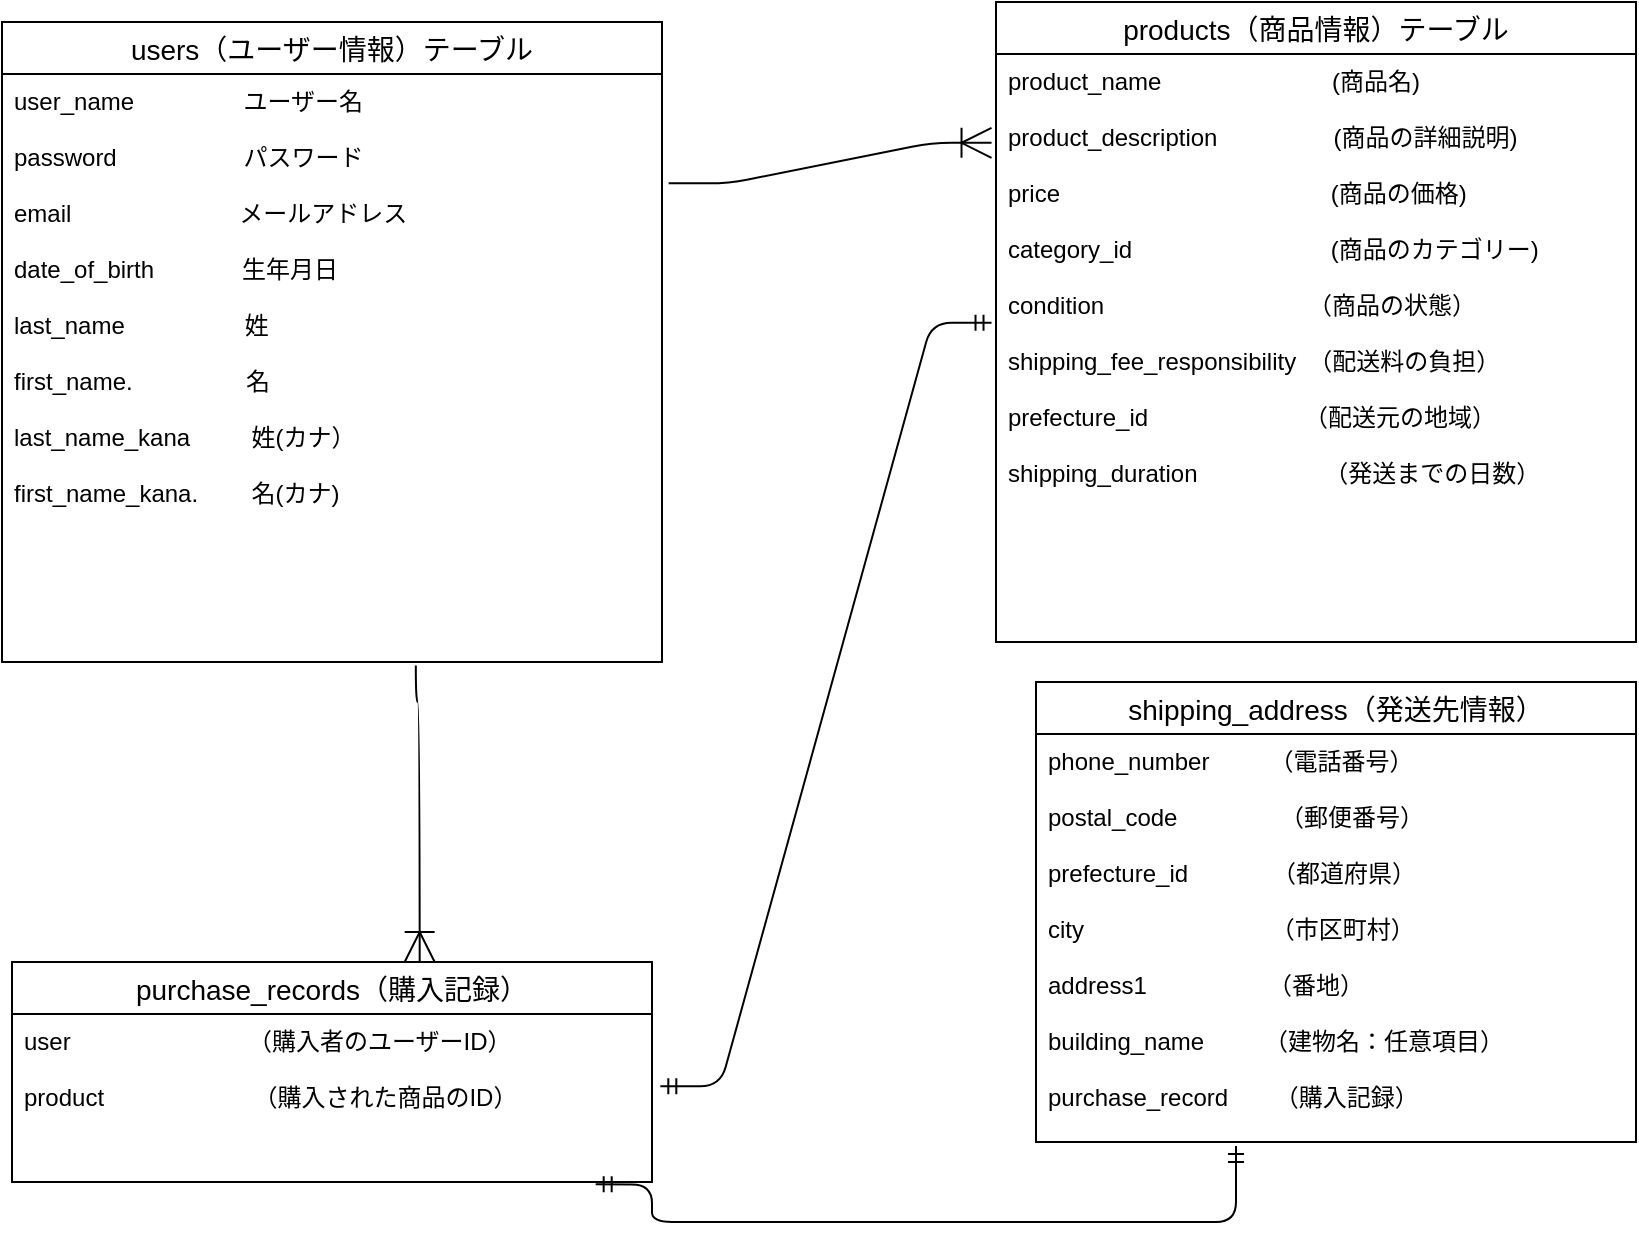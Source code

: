 <mxfile>
    <diagram id="v0YlA0dP-N5IMCv0QfV_" name="ページ1">
        <mxGraphModel dx="915" dy="742" grid="1" gridSize="10" guides="1" tooltips="1" connect="1" arrows="1" fold="1" page="1" pageScale="1" pageWidth="827" pageHeight="1169" background="none" math="0" shadow="0">
            <root>
                <mxCell id="0"/>
                <mxCell id="1" parent="0"/>
                <mxCell id="0TXazy07Ehx4mwPmTE5N-10" style="edgeStyle=none;html=1;exitX=0.75;exitY=0;exitDx=0;exitDy=0;entryX=0.75;entryY=0;entryDx=0;entryDy=0;" edge="1" parent="1">
                    <mxGeometry relative="1" as="geometry">
                        <mxPoint x="220" y="80" as="targetPoint"/>
                        <mxPoint x="220" y="80" as="sourcePoint"/>
                    </mxGeometry>
                </mxCell>
                <mxCell id="0TXazy07Ehx4mwPmTE5N-13" value="users（ユーザー情報）テーブル" style="swimlane;fontStyle=0;childLayout=stackLayout;horizontal=1;startSize=26;horizontalStack=0;resizeParent=1;resizeParentMax=0;resizeLast=0;collapsible=1;marginBottom=0;align=center;fontSize=14;labelBackgroundColor=none;fillColor=default;" vertex="1" parent="1">
                    <mxGeometry x="10" y="20" width="330" height="320" as="geometry"/>
                </mxCell>
                <mxCell id="0TXazy07Ehx4mwPmTE5N-16" value="user_name 　　　　 ユーザー名&#10;&#10;password 　　　　　パスワード&#10;&#10;email　　　　　　　メールアドレス&#10;&#10;date_of_birth     　　 生年月日&#10;　&#10;last_name　　　　　姓&#10;&#10;first_name.                 名&#10;&#10;last_name_kana　　  姓(カナ）&#10;&#10;first_name_kana.        名(カナ)&#10;" style="text;strokeColor=none;fillColor=none;spacingLeft=4;spacingRight=4;overflow=hidden;rotatable=0;points=[[0,0.5],[1,0.5]];portConstraint=eastwest;fontSize=12;" vertex="1" parent="0TXazy07Ehx4mwPmTE5N-13">
                    <mxGeometry y="26" width="330" height="294" as="geometry"/>
                </mxCell>
                <mxCell id="0TXazy07Ehx4mwPmTE5N-17" value="products（商品情報）テーブル" style="swimlane;fontStyle=0;childLayout=stackLayout;horizontal=1;startSize=26;horizontalStack=0;resizeParent=1;resizeParentMax=0;resizeLast=0;collapsible=1;marginBottom=0;align=center;fontSize=14;labelBackgroundColor=none;strokeColor=default;fillColor=default;" vertex="1" parent="1">
                    <mxGeometry x="507" y="10" width="320" height="320" as="geometry"/>
                </mxCell>
                <mxCell id="0TXazy07Ehx4mwPmTE5N-18" value="product_name 　　　　  　　 (商品名)&#10;&#10;product_description 　　　　  (商品の詳細説明)&#10;&#10;price 　　　　　　　　　　　(商品の価格)&#10;　　&#10;category_id　　　　　　　　 (商品のカテゴリー)&#10;&#10;condition　　　　　　　　　（商品の状態）&#10;&#10;shipping_fee_responsibility　（配送料の負担）&#10;&#10;prefecture_id　　　　　　　（配送元の地域）&#10;&#10;shipping_duration　　　　　 （発送までの日数）　" style="text;strokeColor=default;fillColor=none;spacingLeft=4;spacingRight=4;overflow=hidden;rotatable=0;points=[[0,0.5],[1,0.5]];portConstraint=eastwest;fontSize=12;labelBackgroundColor=none;labelBorderColor=none;" vertex="1" parent="0TXazy07Ehx4mwPmTE5N-17">
                    <mxGeometry y="26" width="320" height="294" as="geometry"/>
                </mxCell>
                <mxCell id="0TXazy07Ehx4mwPmTE5N-25" value="shipping_address（発送先情報）" style="swimlane;fontStyle=0;childLayout=stackLayout;horizontal=1;startSize=26;horizontalStack=0;resizeParent=1;resizeParentMax=0;resizeLast=0;collapsible=1;marginBottom=0;align=center;fontSize=14;labelBackgroundColor=none;labelBorderColor=none;strokeColor=default;fillColor=default;" vertex="1" parent="1">
                    <mxGeometry x="527" y="350" width="300" height="230" as="geometry"/>
                </mxCell>
                <mxCell id="0TXazy07Ehx4mwPmTE5N-27" value="phone_number　　　（電話番号）&#10;&#10;postal_code　　　　 （郵便番号）&#10;&#10;prefecture_id　　　　（都道府県）&#10;&#10;city　　　　　　　 　（市区町村）&#10;&#10;address1　　　　  　（番地）      &#10;&#10;building_name　　　（建物名：任意項目）&#10;&#10;purchase_record       （購入記録）" style="text;strokeColor=default;fillColor=none;spacingLeft=4;spacingRight=4;overflow=hidden;rotatable=0;points=[[0,0.5],[1,0.5]];portConstraint=eastwest;fontSize=12;labelBackgroundColor=none;labelBorderColor=none;" vertex="1" parent="0TXazy07Ehx4mwPmTE5N-25">
                    <mxGeometry y="26" width="300" height="204" as="geometry"/>
                </mxCell>
                <mxCell id="0TXazy07Ehx4mwPmTE5N-21" value="purchase_records（購入記録）" style="swimlane;fontStyle=0;childLayout=stackLayout;horizontal=1;startSize=26;horizontalStack=0;resizeParent=1;resizeParentMax=0;resizeLast=0;collapsible=1;marginBottom=0;align=center;fontSize=14;labelBackgroundColor=none;strokeColor=default;fillColor=default;" vertex="1" parent="1">
                    <mxGeometry x="15" y="490" width="320" height="110" as="geometry"/>
                </mxCell>
                <mxCell id="0TXazy07Ehx4mwPmTE5N-24" value="user　　　　　　     （購入者のユーザーID）&#10;&#10;product 　　　　       （購入された商品のID）&#10;&#10;&#10;&#10;&#10;&#10;&#10;" style="text;strokeColor=none;fillColor=none;spacingLeft=4;spacingRight=4;overflow=hidden;rotatable=0;points=[[0,0.5],[1,0.5]];portConstraint=eastwest;fontSize=12;labelBackgroundColor=none;" vertex="1" parent="0TXazy07Ehx4mwPmTE5N-21">
                    <mxGeometry y="26" width="320" height="84" as="geometry"/>
                </mxCell>
                <mxCell id="0TXazy07Ehx4mwPmTE5N-31" value="" style="edgeStyle=entityRelationEdgeStyle;fontSize=12;html=1;endArrow=ERmandOne;startArrow=ERmandOne;exitX=1.013;exitY=0.43;exitDx=0;exitDy=0;exitPerimeter=0;entryX=-0.007;entryY=0.457;entryDx=0;entryDy=0;entryPerimeter=0;" edge="1" parent="1" source="0TXazy07Ehx4mwPmTE5N-24" target="0TXazy07Ehx4mwPmTE5N-18">
                    <mxGeometry width="100" height="100" relative="1" as="geometry">
                        <mxPoint x="380" y="380" as="sourcePoint"/>
                        <mxPoint x="480" y="280" as="targetPoint"/>
                    </mxGeometry>
                </mxCell>
                <mxCell id="0TXazy07Ehx4mwPmTE5N-32" value="" style="edgeStyle=orthogonalEdgeStyle;fontSize=12;html=1;endArrow=ERmandOne;startArrow=ERmandOne;exitX=0.912;exitY=1.014;exitDx=0;exitDy=0;exitPerimeter=0;" edge="1" parent="1" source="0TXazy07Ehx4mwPmTE5N-24">
                    <mxGeometry width="100" height="100" relative="1" as="geometry">
                        <mxPoint x="510" y="615" as="sourcePoint"/>
                        <mxPoint x="627" y="582" as="targetPoint"/>
                        <Array as="points">
                            <mxPoint x="335" y="601"/>
                            <mxPoint x="335" y="620"/>
                            <mxPoint x="627" y="620"/>
                            <mxPoint x="627" y="582"/>
                        </Array>
                    </mxGeometry>
                </mxCell>
                <mxCell id="0TXazy07Ehx4mwPmTE5N-33" value="" style="edgeStyle=entityRelationEdgeStyle;fontSize=12;html=1;endArrow=ERoneToMany;endSize=13;entryX=-0.007;entryY=0.151;entryDx=0;entryDy=0;entryPerimeter=0;exitX=1.01;exitY=0.186;exitDx=0;exitDy=0;exitPerimeter=0;" edge="1" parent="1" source="0TXazy07Ehx4mwPmTE5N-16" target="0TXazy07Ehx4mwPmTE5N-18">
                    <mxGeometry width="100" height="100" relative="1" as="geometry">
                        <mxPoint x="350" y="80" as="sourcePoint"/>
                        <mxPoint x="480" y="120" as="targetPoint"/>
                    </mxGeometry>
                </mxCell>
                <mxCell id="0TXazy07Ehx4mwPmTE5N-35" value="" style="edgeStyle=orthogonalEdgeStyle;fontSize=12;html=1;endArrow=ERoneToMany;endSize=13;curved=1;exitX=0.627;exitY=1.006;exitDx=0;exitDy=0;exitPerimeter=0;entryX=0.637;entryY=0;entryDx=0;entryDy=0;entryPerimeter=0;" edge="1" parent="1" source="0TXazy07Ehx4mwPmTE5N-16" target="0TXazy07Ehx4mwPmTE5N-21">
                    <mxGeometry width="100" height="100" relative="1" as="geometry">
                        <mxPoint x="200" y="270" as="sourcePoint"/>
                        <mxPoint x="219" y="450" as="targetPoint"/>
                        <Array as="points">
                            <mxPoint x="217" y="360"/>
                            <mxPoint x="219" y="360"/>
                        </Array>
                    </mxGeometry>
                </mxCell>
            </root>
        </mxGraphModel>
    </diagram>
</mxfile>
